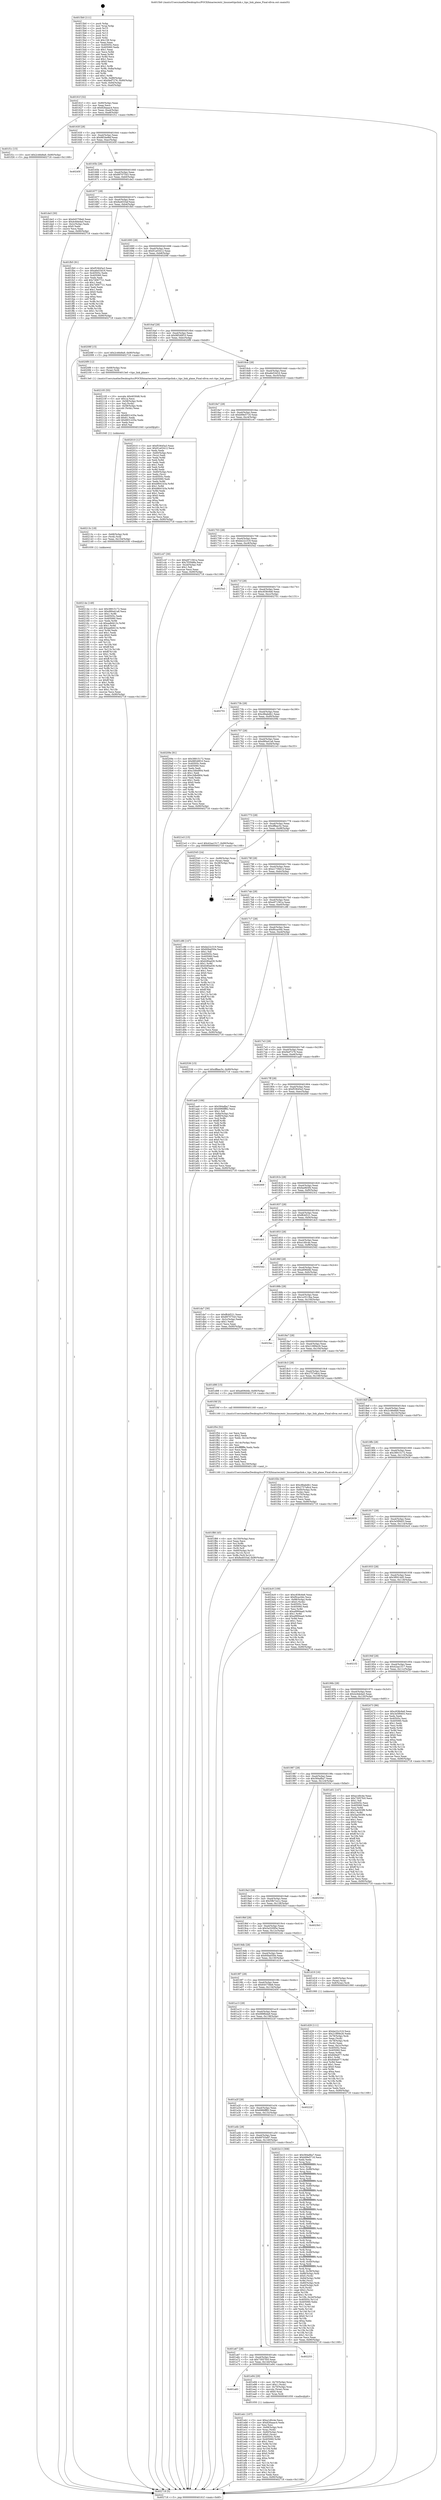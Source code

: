 digraph "0x4015b0" {
  label = "0x4015b0 (/mnt/c/Users/mathe/Desktop/tcc/POCII/binaries/extr_linuxnettipclink.c_tipc_link_plane_Final-ollvm.out::main(0))"
  labelloc = "t"
  node[shape=record]

  Entry [label="",width=0.3,height=0.3,shape=circle,fillcolor=black,style=filled]
  "0x40161f" [label="{
     0x40161f [32]\l
     | [instrs]\l
     &nbsp;&nbsp;0x40161f \<+6\>: mov -0x90(%rbp),%eax\l
     &nbsp;&nbsp;0x401625 \<+2\>: mov %eax,%ecx\l
     &nbsp;&nbsp;0x401627 \<+6\>: sub $0x826aaac4,%ecx\l
     &nbsp;&nbsp;0x40162d \<+6\>: mov %eax,-0xa4(%rbp)\l
     &nbsp;&nbsp;0x401633 \<+6\>: mov %ecx,-0xa8(%rbp)\l
     &nbsp;&nbsp;0x401639 \<+6\>: je 0000000000401f1c \<main+0x96c\>\l
  }"]
  "0x401f1c" [label="{
     0x401f1c [15]\l
     | [instrs]\l
     &nbsp;&nbsp;0x401f1c \<+10\>: movl $0x2c46e8a9,-0x90(%rbp)\l
     &nbsp;&nbsp;0x401f26 \<+5\>: jmp 0000000000402718 \<main+0x1168\>\l
  }"]
  "0x40163f" [label="{
     0x40163f [28]\l
     | [instrs]\l
     &nbsp;&nbsp;0x40163f \<+5\>: jmp 0000000000401644 \<main+0x94\>\l
     &nbsp;&nbsp;0x401644 \<+6\>: mov -0xa4(%rbp),%eax\l
     &nbsp;&nbsp;0x40164a \<+5\>: sub $0x8834e8ef,%eax\l
     &nbsp;&nbsp;0x40164f \<+6\>: mov %eax,-0xac(%rbp)\l
     &nbsp;&nbsp;0x401655 \<+6\>: je 000000000040245f \<main+0xeaf\>\l
  }"]
  Exit [label="",width=0.3,height=0.3,shape=circle,fillcolor=black,style=filled,peripheries=2]
  "0x40245f" [label="{
     0x40245f\l
  }", style=dashed]
  "0x40165b" [label="{
     0x40165b [28]\l
     | [instrs]\l
     &nbsp;&nbsp;0x40165b \<+5\>: jmp 0000000000401660 \<main+0xb0\>\l
     &nbsp;&nbsp;0x401660 \<+6\>: mov -0xa4(%rbp),%eax\l
     &nbsp;&nbsp;0x401666 \<+5\>: sub $0x89707543,%eax\l
     &nbsp;&nbsp;0x40166b \<+6\>: mov %eax,-0xb0(%rbp)\l
     &nbsp;&nbsp;0x401671 \<+6\>: je 0000000000401de3 \<main+0x833\>\l
  }"]
  "0x40214e" [label="{
     0x40214e [149]\l
     | [instrs]\l
     &nbsp;&nbsp;0x40214e \<+5\>: mov $0x38915172,%eax\l
     &nbsp;&nbsp;0x402153 \<+5\>: mov $0xd90a41a6,%ecx\l
     &nbsp;&nbsp;0x402158 \<+3\>: mov $0x1,%r8b\l
     &nbsp;&nbsp;0x40215b \<+7\>: mov 0x40505c,%edx\l
     &nbsp;&nbsp;0x402162 \<+7\>: mov 0x405060,%esi\l
     &nbsp;&nbsp;0x402169 \<+3\>: mov %edx,%r9d\l
     &nbsp;&nbsp;0x40216c \<+7\>: sub $0xaa8d413c,%r9d\l
     &nbsp;&nbsp;0x402173 \<+4\>: sub $0x1,%r9d\l
     &nbsp;&nbsp;0x402177 \<+7\>: add $0xaa8d413c,%r9d\l
     &nbsp;&nbsp;0x40217e \<+4\>: imul %r9d,%edx\l
     &nbsp;&nbsp;0x402182 \<+3\>: and $0x1,%edx\l
     &nbsp;&nbsp;0x402185 \<+3\>: cmp $0x0,%edx\l
     &nbsp;&nbsp;0x402188 \<+4\>: sete %r10b\l
     &nbsp;&nbsp;0x40218c \<+3\>: cmp $0xa,%esi\l
     &nbsp;&nbsp;0x40218f \<+4\>: setl %r11b\l
     &nbsp;&nbsp;0x402193 \<+3\>: mov %r10b,%bl\l
     &nbsp;&nbsp;0x402196 \<+3\>: xor $0xff,%bl\l
     &nbsp;&nbsp;0x402199 \<+3\>: mov %r11b,%r14b\l
     &nbsp;&nbsp;0x40219c \<+4\>: xor $0xff,%r14b\l
     &nbsp;&nbsp;0x4021a0 \<+4\>: xor $0x1,%r8b\l
     &nbsp;&nbsp;0x4021a4 \<+3\>: mov %bl,%r15b\l
     &nbsp;&nbsp;0x4021a7 \<+4\>: and $0xff,%r15b\l
     &nbsp;&nbsp;0x4021ab \<+3\>: and %r8b,%r10b\l
     &nbsp;&nbsp;0x4021ae \<+3\>: mov %r14b,%r12b\l
     &nbsp;&nbsp;0x4021b1 \<+4\>: and $0xff,%r12b\l
     &nbsp;&nbsp;0x4021b5 \<+3\>: and %r8b,%r11b\l
     &nbsp;&nbsp;0x4021b8 \<+3\>: or %r10b,%r15b\l
     &nbsp;&nbsp;0x4021bb \<+3\>: or %r11b,%r12b\l
     &nbsp;&nbsp;0x4021be \<+3\>: xor %r12b,%r15b\l
     &nbsp;&nbsp;0x4021c1 \<+3\>: or %r14b,%bl\l
     &nbsp;&nbsp;0x4021c4 \<+3\>: xor $0xff,%bl\l
     &nbsp;&nbsp;0x4021c7 \<+4\>: or $0x1,%r8b\l
     &nbsp;&nbsp;0x4021cb \<+3\>: and %r8b,%bl\l
     &nbsp;&nbsp;0x4021ce \<+3\>: or %bl,%r15b\l
     &nbsp;&nbsp;0x4021d1 \<+4\>: test $0x1,%r15b\l
     &nbsp;&nbsp;0x4021d5 \<+3\>: cmovne %ecx,%eax\l
     &nbsp;&nbsp;0x4021d8 \<+6\>: mov %eax,-0x90(%rbp)\l
     &nbsp;&nbsp;0x4021de \<+5\>: jmp 0000000000402718 \<main+0x1168\>\l
  }"]
  "0x401de3" [label="{
     0x401de3 [30]\l
     | [instrs]\l
     &nbsp;&nbsp;0x401de3 \<+5\>: mov $0x645758e6,%eax\l
     &nbsp;&nbsp;0x401de8 \<+5\>: mov $0x4c6de4a5,%ecx\l
     &nbsp;&nbsp;0x401ded \<+3\>: mov -0x2c(%rbp),%edx\l
     &nbsp;&nbsp;0x401df0 \<+3\>: cmp $0x0,%edx\l
     &nbsp;&nbsp;0x401df3 \<+3\>: cmove %ecx,%eax\l
     &nbsp;&nbsp;0x401df6 \<+6\>: mov %eax,-0x90(%rbp)\l
     &nbsp;&nbsp;0x401dfc \<+5\>: jmp 0000000000402718 \<main+0x1168\>\l
  }"]
  "0x401677" [label="{
     0x401677 [28]\l
     | [instrs]\l
     &nbsp;&nbsp;0x401677 \<+5\>: jmp 000000000040167c \<main+0xcc\>\l
     &nbsp;&nbsp;0x40167c \<+6\>: mov -0xa4(%rbp),%eax\l
     &nbsp;&nbsp;0x401682 \<+5\>: sub $0x8a4033af,%eax\l
     &nbsp;&nbsp;0x401687 \<+6\>: mov %eax,-0xb4(%rbp)\l
     &nbsp;&nbsp;0x40168d \<+6\>: je 0000000000401fb5 \<main+0xa05\>\l
  }"]
  "0x40213c" [label="{
     0x40213c [18]\l
     | [instrs]\l
     &nbsp;&nbsp;0x40213c \<+4\>: mov -0x68(%rbp),%rdi\l
     &nbsp;&nbsp;0x402140 \<+3\>: mov (%rdi),%rdi\l
     &nbsp;&nbsp;0x402143 \<+6\>: mov %eax,-0x154(%rbp)\l
     &nbsp;&nbsp;0x402149 \<+5\>: call 0000000000401030 \<free@plt\>\l
     | [calls]\l
     &nbsp;&nbsp;0x401030 \{1\} (unknown)\l
  }"]
  "0x401fb5" [label="{
     0x401fb5 [91]\l
     | [instrs]\l
     &nbsp;&nbsp;0x401fb5 \<+5\>: mov $0xf53645a3,%eax\l
     &nbsp;&nbsp;0x401fba \<+5\>: mov $0xa6e53d16,%ecx\l
     &nbsp;&nbsp;0x401fbf \<+7\>: mov 0x40505c,%edx\l
     &nbsp;&nbsp;0x401fc6 \<+7\>: mov 0x405060,%esi\l
     &nbsp;&nbsp;0x401fcd \<+2\>: mov %edx,%edi\l
     &nbsp;&nbsp;0x401fcf \<+6\>: add $0x7d067721,%edi\l
     &nbsp;&nbsp;0x401fd5 \<+3\>: sub $0x1,%edi\l
     &nbsp;&nbsp;0x401fd8 \<+6\>: sub $0x7d067721,%edi\l
     &nbsp;&nbsp;0x401fde \<+3\>: imul %edi,%edx\l
     &nbsp;&nbsp;0x401fe1 \<+3\>: and $0x1,%edx\l
     &nbsp;&nbsp;0x401fe4 \<+3\>: cmp $0x0,%edx\l
     &nbsp;&nbsp;0x401fe7 \<+4\>: sete %r8b\l
     &nbsp;&nbsp;0x401feb \<+3\>: cmp $0xa,%esi\l
     &nbsp;&nbsp;0x401fee \<+4\>: setl %r9b\l
     &nbsp;&nbsp;0x401ff2 \<+3\>: mov %r8b,%r10b\l
     &nbsp;&nbsp;0x401ff5 \<+3\>: and %r9b,%r10b\l
     &nbsp;&nbsp;0x401ff8 \<+3\>: xor %r9b,%r8b\l
     &nbsp;&nbsp;0x401ffb \<+3\>: or %r8b,%r10b\l
     &nbsp;&nbsp;0x401ffe \<+4\>: test $0x1,%r10b\l
     &nbsp;&nbsp;0x402002 \<+3\>: cmovne %ecx,%eax\l
     &nbsp;&nbsp;0x402005 \<+6\>: mov %eax,-0x90(%rbp)\l
     &nbsp;&nbsp;0x40200b \<+5\>: jmp 0000000000402718 \<main+0x1168\>\l
  }"]
  "0x401693" [label="{
     0x401693 [28]\l
     | [instrs]\l
     &nbsp;&nbsp;0x401693 \<+5\>: jmp 0000000000401698 \<main+0xe8\>\l
     &nbsp;&nbsp;0x401698 \<+6\>: mov -0xa4(%rbp),%eax\l
     &nbsp;&nbsp;0x40169e \<+5\>: sub $0x91a03412,%eax\l
     &nbsp;&nbsp;0x4016a3 \<+6\>: mov %eax,-0xb8(%rbp)\l
     &nbsp;&nbsp;0x4016a9 \<+6\>: je 000000000040208f \<main+0xadf\>\l
  }"]
  "0x402105" [label="{
     0x402105 [55]\l
     | [instrs]\l
     &nbsp;&nbsp;0x402105 \<+10\>: movabs $0x4030d6,%rdi\l
     &nbsp;&nbsp;0x40210f \<+5\>: mov $0x1a,%ecx\l
     &nbsp;&nbsp;0x402114 \<+4\>: mov -0x58(%rbp),%rdx\l
     &nbsp;&nbsp;0x402118 \<+2\>: mov %al,(%rdx)\l
     &nbsp;&nbsp;0x40211a \<+4\>: mov -0x58(%rbp),%rdx\l
     &nbsp;&nbsp;0x40211e \<+3\>: movsbl (%rdx),%eax\l
     &nbsp;&nbsp;0x402121 \<+1\>: cltd\l
     &nbsp;&nbsp;0x402122 \<+2\>: idiv %ecx\l
     &nbsp;&nbsp;0x402124 \<+6\>: sub $0x8831435e,%edx\l
     &nbsp;&nbsp;0x40212a \<+3\>: add $0x61,%edx\l
     &nbsp;&nbsp;0x40212d \<+6\>: add $0x8831435e,%edx\l
     &nbsp;&nbsp;0x402133 \<+2\>: mov %edx,%esi\l
     &nbsp;&nbsp;0x402135 \<+2\>: mov $0x0,%al\l
     &nbsp;&nbsp;0x402137 \<+5\>: call 0000000000401040 \<printf@plt\>\l
     | [calls]\l
     &nbsp;&nbsp;0x401040 \{1\} (unknown)\l
  }"]
  "0x40208f" [label="{
     0x40208f [15]\l
     | [instrs]\l
     &nbsp;&nbsp;0x40208f \<+10\>: movl $0x2c46e8a9,-0x90(%rbp)\l
     &nbsp;&nbsp;0x402099 \<+5\>: jmp 0000000000402718 \<main+0x1168\>\l
  }"]
  "0x4016af" [label="{
     0x4016af [28]\l
     | [instrs]\l
     &nbsp;&nbsp;0x4016af \<+5\>: jmp 00000000004016b4 \<main+0x104\>\l
     &nbsp;&nbsp;0x4016b4 \<+6\>: mov -0xa4(%rbp),%eax\l
     &nbsp;&nbsp;0x4016ba \<+5\>: sub $0x98549f10,%eax\l
     &nbsp;&nbsp;0x4016bf \<+6\>: mov %eax,-0xbc(%rbp)\l
     &nbsp;&nbsp;0x4016c5 \<+6\>: je 00000000004020f9 \<main+0xb49\>\l
  }"]
  "0x401f88" [label="{
     0x401f88 [45]\l
     | [instrs]\l
     &nbsp;&nbsp;0x401f88 \<+6\>: mov -0x150(%rbp),%ecx\l
     &nbsp;&nbsp;0x401f8e \<+3\>: imul %eax,%ecx\l
     &nbsp;&nbsp;0x401f91 \<+3\>: mov %cl,%r8b\l
     &nbsp;&nbsp;0x401f94 \<+4\>: mov -0x68(%rbp),%r9\l
     &nbsp;&nbsp;0x401f98 \<+3\>: mov (%r9),%r9\l
     &nbsp;&nbsp;0x401f9b \<+4\>: mov -0x60(%rbp),%r10\l
     &nbsp;&nbsp;0x401f9f \<+3\>: movslq (%r10),%r10\l
     &nbsp;&nbsp;0x401fa2 \<+4\>: mov %r8b,(%r9,%r10,1)\l
     &nbsp;&nbsp;0x401fa6 \<+10\>: movl $0x8a4033af,-0x90(%rbp)\l
     &nbsp;&nbsp;0x401fb0 \<+5\>: jmp 0000000000402718 \<main+0x1168\>\l
  }"]
  "0x4020f9" [label="{
     0x4020f9 [12]\l
     | [instrs]\l
     &nbsp;&nbsp;0x4020f9 \<+4\>: mov -0x68(%rbp),%rax\l
     &nbsp;&nbsp;0x4020fd \<+3\>: mov (%rax),%rdi\l
     &nbsp;&nbsp;0x402100 \<+5\>: call 00000000004013e0 \<tipc_link_plane\>\l
     | [calls]\l
     &nbsp;&nbsp;0x4013e0 \{1\} (/mnt/c/Users/mathe/Desktop/tcc/POCII/binaries/extr_linuxnettipclink.c_tipc_link_plane_Final-ollvm.out::tipc_link_plane)\l
  }"]
  "0x4016cb" [label="{
     0x4016cb [28]\l
     | [instrs]\l
     &nbsp;&nbsp;0x4016cb \<+5\>: jmp 00000000004016d0 \<main+0x120\>\l
     &nbsp;&nbsp;0x4016d0 \<+6\>: mov -0xa4(%rbp),%eax\l
     &nbsp;&nbsp;0x4016d6 \<+5\>: sub $0xa6e53d16,%eax\l
     &nbsp;&nbsp;0x4016db \<+6\>: mov %eax,-0xc0(%rbp)\l
     &nbsp;&nbsp;0x4016e1 \<+6\>: je 0000000000402010 \<main+0xa60\>\l
  }"]
  "0x401f54" [label="{
     0x401f54 [52]\l
     | [instrs]\l
     &nbsp;&nbsp;0x401f54 \<+2\>: xor %ecx,%ecx\l
     &nbsp;&nbsp;0x401f56 \<+5\>: mov $0x2,%edx\l
     &nbsp;&nbsp;0x401f5b \<+6\>: mov %edx,-0x14c(%rbp)\l
     &nbsp;&nbsp;0x401f61 \<+1\>: cltd\l
     &nbsp;&nbsp;0x401f62 \<+6\>: mov -0x14c(%rbp),%esi\l
     &nbsp;&nbsp;0x401f68 \<+2\>: idiv %esi\l
     &nbsp;&nbsp;0x401f6a \<+6\>: imul $0xfffffffe,%edx,%edx\l
     &nbsp;&nbsp;0x401f70 \<+2\>: mov %ecx,%edi\l
     &nbsp;&nbsp;0x401f72 \<+2\>: sub %edx,%edi\l
     &nbsp;&nbsp;0x401f74 \<+2\>: mov %ecx,%edx\l
     &nbsp;&nbsp;0x401f76 \<+3\>: sub $0x1,%edx\l
     &nbsp;&nbsp;0x401f79 \<+2\>: add %edx,%edi\l
     &nbsp;&nbsp;0x401f7b \<+2\>: sub %edi,%ecx\l
     &nbsp;&nbsp;0x401f7d \<+6\>: mov %ecx,-0x150(%rbp)\l
     &nbsp;&nbsp;0x401f83 \<+5\>: call 0000000000401160 \<next_i\>\l
     | [calls]\l
     &nbsp;&nbsp;0x401160 \{1\} (/mnt/c/Users/mathe/Desktop/tcc/POCII/binaries/extr_linuxnettipclink.c_tipc_link_plane_Final-ollvm.out::next_i)\l
  }"]
  "0x402010" [label="{
     0x402010 [127]\l
     | [instrs]\l
     &nbsp;&nbsp;0x402010 \<+5\>: mov $0xf53645a3,%eax\l
     &nbsp;&nbsp;0x402015 \<+5\>: mov $0x91a03412,%ecx\l
     &nbsp;&nbsp;0x40201a \<+2\>: xor %edx,%edx\l
     &nbsp;&nbsp;0x40201c \<+4\>: mov -0x60(%rbp),%rsi\l
     &nbsp;&nbsp;0x402020 \<+2\>: mov (%rsi),%edi\l
     &nbsp;&nbsp;0x402022 \<+3\>: mov %edx,%r8d\l
     &nbsp;&nbsp;0x402025 \<+3\>: sub %edi,%r8d\l
     &nbsp;&nbsp;0x402028 \<+2\>: mov %edx,%edi\l
     &nbsp;&nbsp;0x40202a \<+3\>: sub $0x1,%edi\l
     &nbsp;&nbsp;0x40202d \<+3\>: add %edi,%r8d\l
     &nbsp;&nbsp;0x402030 \<+3\>: sub %r8d,%edx\l
     &nbsp;&nbsp;0x402033 \<+4\>: mov -0x60(%rbp),%rsi\l
     &nbsp;&nbsp;0x402037 \<+2\>: mov %edx,(%rsi)\l
     &nbsp;&nbsp;0x402039 \<+7\>: mov 0x40505c,%edx\l
     &nbsp;&nbsp;0x402040 \<+7\>: mov 0x405060,%edi\l
     &nbsp;&nbsp;0x402047 \<+3\>: mov %edx,%r8d\l
     &nbsp;&nbsp;0x40204a \<+7\>: add $0xb8641b3a,%r8d\l
     &nbsp;&nbsp;0x402051 \<+4\>: sub $0x1,%r8d\l
     &nbsp;&nbsp;0x402055 \<+7\>: sub $0xb8641b3a,%r8d\l
     &nbsp;&nbsp;0x40205c \<+4\>: imul %r8d,%edx\l
     &nbsp;&nbsp;0x402060 \<+3\>: and $0x1,%edx\l
     &nbsp;&nbsp;0x402063 \<+3\>: cmp $0x0,%edx\l
     &nbsp;&nbsp;0x402066 \<+4\>: sete %r9b\l
     &nbsp;&nbsp;0x40206a \<+3\>: cmp $0xa,%edi\l
     &nbsp;&nbsp;0x40206d \<+4\>: setl %r10b\l
     &nbsp;&nbsp;0x402071 \<+3\>: mov %r9b,%r11b\l
     &nbsp;&nbsp;0x402074 \<+3\>: and %r10b,%r11b\l
     &nbsp;&nbsp;0x402077 \<+3\>: xor %r10b,%r9b\l
     &nbsp;&nbsp;0x40207a \<+3\>: or %r9b,%r11b\l
     &nbsp;&nbsp;0x40207d \<+4\>: test $0x1,%r11b\l
     &nbsp;&nbsp;0x402081 \<+3\>: cmovne %ecx,%eax\l
     &nbsp;&nbsp;0x402084 \<+6\>: mov %eax,-0x90(%rbp)\l
     &nbsp;&nbsp;0x40208a \<+5\>: jmp 0000000000402718 \<main+0x1168\>\l
  }"]
  "0x4016e7" [label="{
     0x4016e7 [28]\l
     | [instrs]\l
     &nbsp;&nbsp;0x4016e7 \<+5\>: jmp 00000000004016ec \<main+0x13c\>\l
     &nbsp;&nbsp;0x4016ec \<+6\>: mov -0xa4(%rbp),%eax\l
     &nbsp;&nbsp;0x4016f2 \<+5\>: sub $0xb99e5716,%eax\l
     &nbsp;&nbsp;0x4016f7 \<+6\>: mov %eax,-0xc4(%rbp)\l
     &nbsp;&nbsp;0x4016fd \<+6\>: je 0000000000401c47 \<main+0x697\>\l
  }"]
  "0x401eb1" [label="{
     0x401eb1 [107]\l
     | [instrs]\l
     &nbsp;&nbsp;0x401eb1 \<+5\>: mov $0xa1d0c4e,%ecx\l
     &nbsp;&nbsp;0x401eb6 \<+5\>: mov $0x826aaac4,%edx\l
     &nbsp;&nbsp;0x401ebb \<+2\>: xor %esi,%esi\l
     &nbsp;&nbsp;0x401ebd \<+4\>: mov -0x68(%rbp),%rdi\l
     &nbsp;&nbsp;0x401ec1 \<+3\>: mov %rax,(%rdi)\l
     &nbsp;&nbsp;0x401ec4 \<+4\>: mov -0x60(%rbp),%rax\l
     &nbsp;&nbsp;0x401ec8 \<+6\>: movl $0x0,(%rax)\l
     &nbsp;&nbsp;0x401ece \<+8\>: mov 0x40505c,%r8d\l
     &nbsp;&nbsp;0x401ed6 \<+8\>: mov 0x405060,%r9d\l
     &nbsp;&nbsp;0x401ede \<+3\>: sub $0x1,%esi\l
     &nbsp;&nbsp;0x401ee1 \<+3\>: mov %r8d,%r10d\l
     &nbsp;&nbsp;0x401ee4 \<+3\>: add %esi,%r10d\l
     &nbsp;&nbsp;0x401ee7 \<+4\>: imul %r10d,%r8d\l
     &nbsp;&nbsp;0x401eeb \<+4\>: and $0x1,%r8d\l
     &nbsp;&nbsp;0x401eef \<+4\>: cmp $0x0,%r8d\l
     &nbsp;&nbsp;0x401ef3 \<+4\>: sete %r11b\l
     &nbsp;&nbsp;0x401ef7 \<+4\>: cmp $0xa,%r9d\l
     &nbsp;&nbsp;0x401efb \<+3\>: setl %bl\l
     &nbsp;&nbsp;0x401efe \<+3\>: mov %r11b,%r14b\l
     &nbsp;&nbsp;0x401f01 \<+3\>: and %bl,%r14b\l
     &nbsp;&nbsp;0x401f04 \<+3\>: xor %bl,%r11b\l
     &nbsp;&nbsp;0x401f07 \<+3\>: or %r11b,%r14b\l
     &nbsp;&nbsp;0x401f0a \<+4\>: test $0x1,%r14b\l
     &nbsp;&nbsp;0x401f0e \<+3\>: cmovne %edx,%ecx\l
     &nbsp;&nbsp;0x401f11 \<+6\>: mov %ecx,-0x90(%rbp)\l
     &nbsp;&nbsp;0x401f17 \<+5\>: jmp 0000000000402718 \<main+0x1168\>\l
  }"]
  "0x401c47" [label="{
     0x401c47 [30]\l
     | [instrs]\l
     &nbsp;&nbsp;0x401c47 \<+5\>: mov $0xe971561a,%eax\l
     &nbsp;&nbsp;0x401c4c \<+5\>: mov $0x7f35b8fa,%ecx\l
     &nbsp;&nbsp;0x401c51 \<+3\>: mov -0x2d(%rbp),%dl\l
     &nbsp;&nbsp;0x401c54 \<+3\>: test $0x1,%dl\l
     &nbsp;&nbsp;0x401c57 \<+3\>: cmovne %ecx,%eax\l
     &nbsp;&nbsp;0x401c5a \<+6\>: mov %eax,-0x90(%rbp)\l
     &nbsp;&nbsp;0x401c60 \<+5\>: jmp 0000000000402718 \<main+0x1168\>\l
  }"]
  "0x401703" [label="{
     0x401703 [28]\l
     | [instrs]\l
     &nbsp;&nbsp;0x401703 \<+5\>: jmp 0000000000401708 \<main+0x158\>\l
     &nbsp;&nbsp;0x401708 \<+6\>: mov -0xa4(%rbp),%eax\l
     &nbsp;&nbsp;0x40170e \<+5\>: sub $0xbe22c319,%eax\l
     &nbsp;&nbsp;0x401713 \<+6\>: mov %eax,-0xc8(%rbp)\l
     &nbsp;&nbsp;0x401719 \<+6\>: je 00000000004025a2 \<main+0xff2\>\l
  }"]
  "0x401a83" [label="{
     0x401a83\l
  }", style=dashed]
  "0x4025a2" [label="{
     0x4025a2\l
  }", style=dashed]
  "0x40171f" [label="{
     0x40171f [28]\l
     | [instrs]\l
     &nbsp;&nbsp;0x40171f \<+5\>: jmp 0000000000401724 \<main+0x174\>\l
     &nbsp;&nbsp;0x401724 \<+6\>: mov -0xa4(%rbp),%eax\l
     &nbsp;&nbsp;0x40172a \<+5\>: sub $0xc838c6e6,%eax\l
     &nbsp;&nbsp;0x40172f \<+6\>: mov %eax,-0xcc(%rbp)\l
     &nbsp;&nbsp;0x401735 \<+6\>: je 0000000000402701 \<main+0x1151\>\l
  }"]
  "0x401e94" [label="{
     0x401e94 [29]\l
     | [instrs]\l
     &nbsp;&nbsp;0x401e94 \<+4\>: mov -0x70(%rbp),%rax\l
     &nbsp;&nbsp;0x401e98 \<+6\>: movl $0x1,(%rax)\l
     &nbsp;&nbsp;0x401e9e \<+4\>: mov -0x70(%rbp),%rax\l
     &nbsp;&nbsp;0x401ea2 \<+3\>: movslq (%rax),%rax\l
     &nbsp;&nbsp;0x401ea5 \<+4\>: shl $0x0,%rax\l
     &nbsp;&nbsp;0x401ea9 \<+3\>: mov %rax,%rdi\l
     &nbsp;&nbsp;0x401eac \<+5\>: call 0000000000401050 \<malloc@plt\>\l
     | [calls]\l
     &nbsp;&nbsp;0x401050 \{1\} (unknown)\l
  }"]
  "0x402701" [label="{
     0x402701\l
  }", style=dashed]
  "0x40173b" [label="{
     0x40173b [28]\l
     | [instrs]\l
     &nbsp;&nbsp;0x40173b \<+5\>: jmp 0000000000401740 \<main+0x190\>\l
     &nbsp;&nbsp;0x401740 \<+6\>: mov -0xa4(%rbp),%eax\l
     &nbsp;&nbsp;0x401746 \<+5\>: sub $0xc8babdb1,%eax\l
     &nbsp;&nbsp;0x40174b \<+6\>: mov %eax,-0xd0(%rbp)\l
     &nbsp;&nbsp;0x401751 \<+6\>: je 000000000040209e \<main+0xaee\>\l
  }"]
  "0x401a67" [label="{
     0x401a67 [28]\l
     | [instrs]\l
     &nbsp;&nbsp;0x401a67 \<+5\>: jmp 0000000000401a6c \<main+0x4bc\>\l
     &nbsp;&nbsp;0x401a6c \<+6\>: mov -0xa4(%rbp),%eax\l
     &nbsp;&nbsp;0x401a72 \<+5\>: sub $0x73057fc0,%eax\l
     &nbsp;&nbsp;0x401a77 \<+6\>: mov %eax,-0x144(%rbp)\l
     &nbsp;&nbsp;0x401a7d \<+6\>: je 0000000000401e94 \<main+0x8e4\>\l
  }"]
  "0x40209e" [label="{
     0x40209e [91]\l
     | [instrs]\l
     &nbsp;&nbsp;0x40209e \<+5\>: mov $0x38915172,%eax\l
     &nbsp;&nbsp;0x4020a3 \<+5\>: mov $0x98549f10,%ecx\l
     &nbsp;&nbsp;0x4020a8 \<+7\>: mov 0x40505c,%edx\l
     &nbsp;&nbsp;0x4020af \<+7\>: mov 0x405060,%esi\l
     &nbsp;&nbsp;0x4020b6 \<+2\>: mov %edx,%edi\l
     &nbsp;&nbsp;0x4020b8 \<+6\>: add $0xc3dbd904,%edi\l
     &nbsp;&nbsp;0x4020be \<+3\>: sub $0x1,%edi\l
     &nbsp;&nbsp;0x4020c1 \<+6\>: sub $0xc3dbd904,%edi\l
     &nbsp;&nbsp;0x4020c7 \<+3\>: imul %edi,%edx\l
     &nbsp;&nbsp;0x4020ca \<+3\>: and $0x1,%edx\l
     &nbsp;&nbsp;0x4020cd \<+3\>: cmp $0x0,%edx\l
     &nbsp;&nbsp;0x4020d0 \<+4\>: sete %r8b\l
     &nbsp;&nbsp;0x4020d4 \<+3\>: cmp $0xa,%esi\l
     &nbsp;&nbsp;0x4020d7 \<+4\>: setl %r9b\l
     &nbsp;&nbsp;0x4020db \<+3\>: mov %r8b,%r10b\l
     &nbsp;&nbsp;0x4020de \<+3\>: and %r9b,%r10b\l
     &nbsp;&nbsp;0x4020e1 \<+3\>: xor %r9b,%r8b\l
     &nbsp;&nbsp;0x4020e4 \<+3\>: or %r8b,%r10b\l
     &nbsp;&nbsp;0x4020e7 \<+4\>: test $0x1,%r10b\l
     &nbsp;&nbsp;0x4020eb \<+3\>: cmovne %ecx,%eax\l
     &nbsp;&nbsp;0x4020ee \<+6\>: mov %eax,-0x90(%rbp)\l
     &nbsp;&nbsp;0x4020f4 \<+5\>: jmp 0000000000402718 \<main+0x1168\>\l
  }"]
  "0x401757" [label="{
     0x401757 [28]\l
     | [instrs]\l
     &nbsp;&nbsp;0x401757 \<+5\>: jmp 000000000040175c \<main+0x1ac\>\l
     &nbsp;&nbsp;0x40175c \<+6\>: mov -0xa4(%rbp),%eax\l
     &nbsp;&nbsp;0x401762 \<+5\>: sub $0xd90a41a6,%eax\l
     &nbsp;&nbsp;0x401767 \<+6\>: mov %eax,-0xd4(%rbp)\l
     &nbsp;&nbsp;0x40176d \<+6\>: je 00000000004021e3 \<main+0xc33\>\l
  }"]
  "0x402253" [label="{
     0x402253\l
  }", style=dashed]
  "0x4021e3" [label="{
     0x4021e3 [15]\l
     | [instrs]\l
     &nbsp;&nbsp;0x4021e3 \<+10\>: movl $0x42aa1517,-0x90(%rbp)\l
     &nbsp;&nbsp;0x4021ed \<+5\>: jmp 0000000000402718 \<main+0x1168\>\l
  }"]
  "0x401773" [label="{
     0x401773 [28]\l
     | [instrs]\l
     &nbsp;&nbsp;0x401773 \<+5\>: jmp 0000000000401778 \<main+0x1c8\>\l
     &nbsp;&nbsp;0x401778 \<+6\>: mov -0xa4(%rbp),%eax\l
     &nbsp;&nbsp;0x40177e \<+5\>: sub $0xdffaac5c,%eax\l
     &nbsp;&nbsp;0x401783 \<+6\>: mov %eax,-0xd8(%rbp)\l
     &nbsp;&nbsp;0x401789 \<+6\>: je 0000000000402545 \<main+0xf95\>\l
  }"]
  "0x401d29" [label="{
     0x401d29 [111]\l
     | [instrs]\l
     &nbsp;&nbsp;0x401d29 \<+5\>: mov $0xbe22c319,%ecx\l
     &nbsp;&nbsp;0x401d2e \<+5\>: mov $0x21889e26,%edx\l
     &nbsp;&nbsp;0x401d33 \<+4\>: mov -0x78(%rbp),%rdi\l
     &nbsp;&nbsp;0x401d37 \<+2\>: mov %eax,(%rdi)\l
     &nbsp;&nbsp;0x401d39 \<+4\>: mov -0x78(%rbp),%rdi\l
     &nbsp;&nbsp;0x401d3d \<+2\>: mov (%rdi),%eax\l
     &nbsp;&nbsp;0x401d3f \<+3\>: mov %eax,-0x2c(%rbp)\l
     &nbsp;&nbsp;0x401d42 \<+7\>: mov 0x40505c,%eax\l
     &nbsp;&nbsp;0x401d49 \<+7\>: mov 0x405060,%esi\l
     &nbsp;&nbsp;0x401d50 \<+3\>: mov %eax,%r8d\l
     &nbsp;&nbsp;0x401d53 \<+7\>: add $0x849a977,%r8d\l
     &nbsp;&nbsp;0x401d5a \<+4\>: sub $0x1,%r8d\l
     &nbsp;&nbsp;0x401d5e \<+7\>: sub $0x849a977,%r8d\l
     &nbsp;&nbsp;0x401d65 \<+4\>: imul %r8d,%eax\l
     &nbsp;&nbsp;0x401d69 \<+3\>: and $0x1,%eax\l
     &nbsp;&nbsp;0x401d6c \<+3\>: cmp $0x0,%eax\l
     &nbsp;&nbsp;0x401d6f \<+4\>: sete %r9b\l
     &nbsp;&nbsp;0x401d73 \<+3\>: cmp $0xa,%esi\l
     &nbsp;&nbsp;0x401d76 \<+4\>: setl %r10b\l
     &nbsp;&nbsp;0x401d7a \<+3\>: mov %r9b,%r11b\l
     &nbsp;&nbsp;0x401d7d \<+3\>: and %r10b,%r11b\l
     &nbsp;&nbsp;0x401d80 \<+3\>: xor %r10b,%r9b\l
     &nbsp;&nbsp;0x401d83 \<+3\>: or %r9b,%r11b\l
     &nbsp;&nbsp;0x401d86 \<+4\>: test $0x1,%r11b\l
     &nbsp;&nbsp;0x401d8a \<+3\>: cmovne %edx,%ecx\l
     &nbsp;&nbsp;0x401d8d \<+6\>: mov %ecx,-0x90(%rbp)\l
     &nbsp;&nbsp;0x401d93 \<+5\>: jmp 0000000000402718 \<main+0x1168\>\l
  }"]
  "0x402545" [label="{
     0x402545 [24]\l
     | [instrs]\l
     &nbsp;&nbsp;0x402545 \<+7\>: mov -0x88(%rbp),%rax\l
     &nbsp;&nbsp;0x40254c \<+2\>: mov (%rax),%eax\l
     &nbsp;&nbsp;0x40254e \<+4\>: lea -0x28(%rbp),%rsp\l
     &nbsp;&nbsp;0x402552 \<+1\>: pop %rbx\l
     &nbsp;&nbsp;0x402553 \<+2\>: pop %r12\l
     &nbsp;&nbsp;0x402555 \<+2\>: pop %r13\l
     &nbsp;&nbsp;0x402557 \<+2\>: pop %r14\l
     &nbsp;&nbsp;0x402559 \<+2\>: pop %r15\l
     &nbsp;&nbsp;0x40255b \<+1\>: pop %rbp\l
     &nbsp;&nbsp;0x40255c \<+1\>: ret\l
  }"]
  "0x40178f" [label="{
     0x40178f [28]\l
     | [instrs]\l
     &nbsp;&nbsp;0x40178f \<+5\>: jmp 0000000000401794 \<main+0x1e4\>\l
     &nbsp;&nbsp;0x401794 \<+6\>: mov -0xa4(%rbp),%eax\l
     &nbsp;&nbsp;0x40179a \<+5\>: sub $0xe1739d14,%eax\l
     &nbsp;&nbsp;0x40179f \<+6\>: mov %eax,-0xdc(%rbp)\l
     &nbsp;&nbsp;0x4017a5 \<+6\>: je 00000000004026a3 \<main+0x10f3\>\l
  }"]
  "0x401a4b" [label="{
     0x401a4b [28]\l
     | [instrs]\l
     &nbsp;&nbsp;0x401a4b \<+5\>: jmp 0000000000401a50 \<main+0x4a0\>\l
     &nbsp;&nbsp;0x401a50 \<+6\>: mov -0xa4(%rbp),%eax\l
     &nbsp;&nbsp;0x401a56 \<+5\>: sub $0x69703e87,%eax\l
     &nbsp;&nbsp;0x401a5b \<+6\>: mov %eax,-0x140(%rbp)\l
     &nbsp;&nbsp;0x401a61 \<+6\>: je 0000000000402253 \<main+0xca3\>\l
  }"]
  "0x4026a3" [label="{
     0x4026a3\l
  }", style=dashed]
  "0x4017ab" [label="{
     0x4017ab [28]\l
     | [instrs]\l
     &nbsp;&nbsp;0x4017ab \<+5\>: jmp 00000000004017b0 \<main+0x200\>\l
     &nbsp;&nbsp;0x4017b0 \<+6\>: mov -0xa4(%rbp),%eax\l
     &nbsp;&nbsp;0x4017b6 \<+5\>: sub $0xe971561a,%eax\l
     &nbsp;&nbsp;0x4017bb \<+6\>: mov %eax,-0xe0(%rbp)\l
     &nbsp;&nbsp;0x4017c1 \<+6\>: je 0000000000401c86 \<main+0x6d6\>\l
  }"]
  "0x401b13" [label="{
     0x401b13 [308]\l
     | [instrs]\l
     &nbsp;&nbsp;0x401b13 \<+5\>: mov $0x584afba7,%eax\l
     &nbsp;&nbsp;0x401b18 \<+5\>: mov $0xb99e5716,%ecx\l
     &nbsp;&nbsp;0x401b1d \<+2\>: xor %edx,%edx\l
     &nbsp;&nbsp;0x401b1f \<+3\>: mov %rsp,%rsi\l
     &nbsp;&nbsp;0x401b22 \<+4\>: add $0xfffffffffffffff0,%rsi\l
     &nbsp;&nbsp;0x401b26 \<+3\>: mov %rsi,%rsp\l
     &nbsp;&nbsp;0x401b29 \<+7\>: mov %rsi,-0x88(%rbp)\l
     &nbsp;&nbsp;0x401b30 \<+3\>: mov %rsp,%rsi\l
     &nbsp;&nbsp;0x401b33 \<+4\>: add $0xfffffffffffffff0,%rsi\l
     &nbsp;&nbsp;0x401b37 \<+3\>: mov %rsi,%rsp\l
     &nbsp;&nbsp;0x401b3a \<+3\>: mov %rsp,%rdi\l
     &nbsp;&nbsp;0x401b3d \<+4\>: add $0xfffffffffffffff0,%rdi\l
     &nbsp;&nbsp;0x401b41 \<+3\>: mov %rdi,%rsp\l
     &nbsp;&nbsp;0x401b44 \<+4\>: mov %rdi,-0x80(%rbp)\l
     &nbsp;&nbsp;0x401b48 \<+3\>: mov %rsp,%rdi\l
     &nbsp;&nbsp;0x401b4b \<+4\>: add $0xfffffffffffffff0,%rdi\l
     &nbsp;&nbsp;0x401b4f \<+3\>: mov %rdi,%rsp\l
     &nbsp;&nbsp;0x401b52 \<+4\>: mov %rdi,-0x78(%rbp)\l
     &nbsp;&nbsp;0x401b56 \<+3\>: mov %rsp,%rdi\l
     &nbsp;&nbsp;0x401b59 \<+4\>: add $0xfffffffffffffff0,%rdi\l
     &nbsp;&nbsp;0x401b5d \<+3\>: mov %rdi,%rsp\l
     &nbsp;&nbsp;0x401b60 \<+4\>: mov %rdi,-0x70(%rbp)\l
     &nbsp;&nbsp;0x401b64 \<+3\>: mov %rsp,%rdi\l
     &nbsp;&nbsp;0x401b67 \<+4\>: add $0xfffffffffffffff0,%rdi\l
     &nbsp;&nbsp;0x401b6b \<+3\>: mov %rdi,%rsp\l
     &nbsp;&nbsp;0x401b6e \<+4\>: mov %rdi,-0x68(%rbp)\l
     &nbsp;&nbsp;0x401b72 \<+3\>: mov %rsp,%rdi\l
     &nbsp;&nbsp;0x401b75 \<+4\>: add $0xfffffffffffffff0,%rdi\l
     &nbsp;&nbsp;0x401b79 \<+3\>: mov %rdi,%rsp\l
     &nbsp;&nbsp;0x401b7c \<+4\>: mov %rdi,-0x60(%rbp)\l
     &nbsp;&nbsp;0x401b80 \<+3\>: mov %rsp,%rdi\l
     &nbsp;&nbsp;0x401b83 \<+4\>: add $0xfffffffffffffff0,%rdi\l
     &nbsp;&nbsp;0x401b87 \<+3\>: mov %rdi,%rsp\l
     &nbsp;&nbsp;0x401b8a \<+4\>: mov %rdi,-0x58(%rbp)\l
     &nbsp;&nbsp;0x401b8e \<+3\>: mov %rsp,%rdi\l
     &nbsp;&nbsp;0x401b91 \<+4\>: add $0xfffffffffffffff0,%rdi\l
     &nbsp;&nbsp;0x401b95 \<+3\>: mov %rdi,%rsp\l
     &nbsp;&nbsp;0x401b98 \<+4\>: mov %rdi,-0x50(%rbp)\l
     &nbsp;&nbsp;0x401b9c \<+3\>: mov %rsp,%rdi\l
     &nbsp;&nbsp;0x401b9f \<+4\>: add $0xfffffffffffffff0,%rdi\l
     &nbsp;&nbsp;0x401ba3 \<+3\>: mov %rdi,%rsp\l
     &nbsp;&nbsp;0x401ba6 \<+4\>: mov %rdi,-0x48(%rbp)\l
     &nbsp;&nbsp;0x401baa \<+3\>: mov %rsp,%rdi\l
     &nbsp;&nbsp;0x401bad \<+4\>: add $0xfffffffffffffff0,%rdi\l
     &nbsp;&nbsp;0x401bb1 \<+3\>: mov %rdi,%rsp\l
     &nbsp;&nbsp;0x401bb4 \<+4\>: mov %rdi,-0x40(%rbp)\l
     &nbsp;&nbsp;0x401bb8 \<+3\>: mov %rsp,%rdi\l
     &nbsp;&nbsp;0x401bbb \<+4\>: add $0xfffffffffffffff0,%rdi\l
     &nbsp;&nbsp;0x401bbf \<+3\>: mov %rdi,%rsp\l
     &nbsp;&nbsp;0x401bc2 \<+4\>: mov %rdi,-0x38(%rbp)\l
     &nbsp;&nbsp;0x401bc6 \<+7\>: mov -0x88(%rbp),%rdi\l
     &nbsp;&nbsp;0x401bcd \<+6\>: movl $0x0,(%rdi)\l
     &nbsp;&nbsp;0x401bd3 \<+7\>: mov -0x94(%rbp),%r8d\l
     &nbsp;&nbsp;0x401bda \<+3\>: mov %r8d,(%rsi)\l
     &nbsp;&nbsp;0x401bdd \<+4\>: mov -0x80(%rbp),%rdi\l
     &nbsp;&nbsp;0x401be1 \<+7\>: mov -0xa0(%rbp),%r9\l
     &nbsp;&nbsp;0x401be8 \<+3\>: mov %r9,(%rdi)\l
     &nbsp;&nbsp;0x401beb \<+3\>: cmpl $0x2,(%rsi)\l
     &nbsp;&nbsp;0x401bee \<+4\>: setne %r10b\l
     &nbsp;&nbsp;0x401bf2 \<+4\>: and $0x1,%r10b\l
     &nbsp;&nbsp;0x401bf6 \<+4\>: mov %r10b,-0x2d(%rbp)\l
     &nbsp;&nbsp;0x401bfa \<+8\>: mov 0x40505c,%r11d\l
     &nbsp;&nbsp;0x401c02 \<+7\>: mov 0x405060,%ebx\l
     &nbsp;&nbsp;0x401c09 \<+3\>: sub $0x1,%edx\l
     &nbsp;&nbsp;0x401c0c \<+3\>: mov %r11d,%r14d\l
     &nbsp;&nbsp;0x401c0f \<+3\>: add %edx,%r14d\l
     &nbsp;&nbsp;0x401c12 \<+4\>: imul %r14d,%r11d\l
     &nbsp;&nbsp;0x401c16 \<+4\>: and $0x1,%r11d\l
     &nbsp;&nbsp;0x401c1a \<+4\>: cmp $0x0,%r11d\l
     &nbsp;&nbsp;0x401c1e \<+4\>: sete %r10b\l
     &nbsp;&nbsp;0x401c22 \<+3\>: cmp $0xa,%ebx\l
     &nbsp;&nbsp;0x401c25 \<+4\>: setl %r15b\l
     &nbsp;&nbsp;0x401c29 \<+3\>: mov %r10b,%r12b\l
     &nbsp;&nbsp;0x401c2c \<+3\>: and %r15b,%r12b\l
     &nbsp;&nbsp;0x401c2f \<+3\>: xor %r15b,%r10b\l
     &nbsp;&nbsp;0x401c32 \<+3\>: or %r10b,%r12b\l
     &nbsp;&nbsp;0x401c35 \<+4\>: test $0x1,%r12b\l
     &nbsp;&nbsp;0x401c39 \<+3\>: cmovne %ecx,%eax\l
     &nbsp;&nbsp;0x401c3c \<+6\>: mov %eax,-0x90(%rbp)\l
     &nbsp;&nbsp;0x401c42 \<+5\>: jmp 0000000000402718 \<main+0x1168\>\l
  }"]
  "0x401c86" [label="{
     0x401c86 [147]\l
     | [instrs]\l
     &nbsp;&nbsp;0x401c86 \<+5\>: mov $0xbe22c319,%eax\l
     &nbsp;&nbsp;0x401c8b \<+5\>: mov $0x60ba050e,%ecx\l
     &nbsp;&nbsp;0x401c90 \<+2\>: mov $0x1,%dl\l
     &nbsp;&nbsp;0x401c92 \<+7\>: mov 0x40505c,%esi\l
     &nbsp;&nbsp;0x401c99 \<+7\>: mov 0x405060,%edi\l
     &nbsp;&nbsp;0x401ca0 \<+3\>: mov %esi,%r8d\l
     &nbsp;&nbsp;0x401ca3 \<+7\>: sub $0xfc80ad30,%r8d\l
     &nbsp;&nbsp;0x401caa \<+4\>: sub $0x1,%r8d\l
     &nbsp;&nbsp;0x401cae \<+7\>: add $0xfc80ad30,%r8d\l
     &nbsp;&nbsp;0x401cb5 \<+4\>: imul %r8d,%esi\l
     &nbsp;&nbsp;0x401cb9 \<+3\>: and $0x1,%esi\l
     &nbsp;&nbsp;0x401cbc \<+3\>: cmp $0x0,%esi\l
     &nbsp;&nbsp;0x401cbf \<+4\>: sete %r9b\l
     &nbsp;&nbsp;0x401cc3 \<+3\>: cmp $0xa,%edi\l
     &nbsp;&nbsp;0x401cc6 \<+4\>: setl %r10b\l
     &nbsp;&nbsp;0x401cca \<+3\>: mov %r9b,%r11b\l
     &nbsp;&nbsp;0x401ccd \<+4\>: xor $0xff,%r11b\l
     &nbsp;&nbsp;0x401cd1 \<+3\>: mov %r10b,%bl\l
     &nbsp;&nbsp;0x401cd4 \<+3\>: xor $0xff,%bl\l
     &nbsp;&nbsp;0x401cd7 \<+3\>: xor $0x1,%dl\l
     &nbsp;&nbsp;0x401cda \<+3\>: mov %r11b,%r14b\l
     &nbsp;&nbsp;0x401cdd \<+4\>: and $0xff,%r14b\l
     &nbsp;&nbsp;0x401ce1 \<+3\>: and %dl,%r9b\l
     &nbsp;&nbsp;0x401ce4 \<+3\>: mov %bl,%r15b\l
     &nbsp;&nbsp;0x401ce7 \<+4\>: and $0xff,%r15b\l
     &nbsp;&nbsp;0x401ceb \<+3\>: and %dl,%r10b\l
     &nbsp;&nbsp;0x401cee \<+3\>: or %r9b,%r14b\l
     &nbsp;&nbsp;0x401cf1 \<+3\>: or %r10b,%r15b\l
     &nbsp;&nbsp;0x401cf4 \<+3\>: xor %r15b,%r14b\l
     &nbsp;&nbsp;0x401cf7 \<+3\>: or %bl,%r11b\l
     &nbsp;&nbsp;0x401cfa \<+4\>: xor $0xff,%r11b\l
     &nbsp;&nbsp;0x401cfe \<+3\>: or $0x1,%dl\l
     &nbsp;&nbsp;0x401d01 \<+3\>: and %dl,%r11b\l
     &nbsp;&nbsp;0x401d04 \<+3\>: or %r11b,%r14b\l
     &nbsp;&nbsp;0x401d07 \<+4\>: test $0x1,%r14b\l
     &nbsp;&nbsp;0x401d0b \<+3\>: cmovne %ecx,%eax\l
     &nbsp;&nbsp;0x401d0e \<+6\>: mov %eax,-0x90(%rbp)\l
     &nbsp;&nbsp;0x401d14 \<+5\>: jmp 0000000000402718 \<main+0x1168\>\l
  }"]
  "0x4017c7" [label="{
     0x4017c7 [28]\l
     | [instrs]\l
     &nbsp;&nbsp;0x4017c7 \<+5\>: jmp 00000000004017cc \<main+0x21c\>\l
     &nbsp;&nbsp;0x4017cc \<+6\>: mov -0xa4(%rbp),%eax\l
     &nbsp;&nbsp;0x4017d2 \<+5\>: sub $0xf0cac0dc,%eax\l
     &nbsp;&nbsp;0x4017d7 \<+6\>: mov %eax,-0xe4(%rbp)\l
     &nbsp;&nbsp;0x4017dd \<+6\>: je 0000000000402536 \<main+0xf86\>\l
  }"]
  "0x401a2f" [label="{
     0x401a2f [28]\l
     | [instrs]\l
     &nbsp;&nbsp;0x401a2f \<+5\>: jmp 0000000000401a34 \<main+0x484\>\l
     &nbsp;&nbsp;0x401a34 \<+6\>: mov -0xa4(%rbp),%eax\l
     &nbsp;&nbsp;0x401a3a \<+5\>: sub $0x6966ff82,%eax\l
     &nbsp;&nbsp;0x401a3f \<+6\>: mov %eax,-0x13c(%rbp)\l
     &nbsp;&nbsp;0x401a45 \<+6\>: je 0000000000401b13 \<main+0x563\>\l
  }"]
  "0x402536" [label="{
     0x402536 [15]\l
     | [instrs]\l
     &nbsp;&nbsp;0x402536 \<+10\>: movl $0xdffaac5c,-0x90(%rbp)\l
     &nbsp;&nbsp;0x402540 \<+5\>: jmp 0000000000402718 \<main+0x1168\>\l
  }"]
  "0x4017e3" [label="{
     0x4017e3 [28]\l
     | [instrs]\l
     &nbsp;&nbsp;0x4017e3 \<+5\>: jmp 00000000004017e8 \<main+0x238\>\l
     &nbsp;&nbsp;0x4017e8 \<+6\>: mov -0xa4(%rbp),%eax\l
     &nbsp;&nbsp;0x4017ee \<+5\>: sub $0xf4ef7276,%eax\l
     &nbsp;&nbsp;0x4017f3 \<+6\>: mov %eax,-0xe8(%rbp)\l
     &nbsp;&nbsp;0x4017f9 \<+6\>: je 0000000000401aa9 \<main+0x4f9\>\l
  }"]
  "0x40222f" [label="{
     0x40222f\l
  }", style=dashed]
  "0x401aa9" [label="{
     0x401aa9 [106]\l
     | [instrs]\l
     &nbsp;&nbsp;0x401aa9 \<+5\>: mov $0x584afba7,%eax\l
     &nbsp;&nbsp;0x401aae \<+5\>: mov $0x6966ff82,%ecx\l
     &nbsp;&nbsp;0x401ab3 \<+2\>: mov $0x1,%dl\l
     &nbsp;&nbsp;0x401ab5 \<+7\>: mov -0x8a(%rbp),%sil\l
     &nbsp;&nbsp;0x401abc \<+7\>: mov -0x89(%rbp),%dil\l
     &nbsp;&nbsp;0x401ac3 \<+3\>: mov %sil,%r8b\l
     &nbsp;&nbsp;0x401ac6 \<+4\>: xor $0xff,%r8b\l
     &nbsp;&nbsp;0x401aca \<+3\>: mov %dil,%r9b\l
     &nbsp;&nbsp;0x401acd \<+4\>: xor $0xff,%r9b\l
     &nbsp;&nbsp;0x401ad1 \<+3\>: xor $0x0,%dl\l
     &nbsp;&nbsp;0x401ad4 \<+3\>: mov %r8b,%r10b\l
     &nbsp;&nbsp;0x401ad7 \<+4\>: and $0x0,%r10b\l
     &nbsp;&nbsp;0x401adb \<+3\>: and %dl,%sil\l
     &nbsp;&nbsp;0x401ade \<+3\>: mov %r9b,%r11b\l
     &nbsp;&nbsp;0x401ae1 \<+4\>: and $0x0,%r11b\l
     &nbsp;&nbsp;0x401ae5 \<+3\>: and %dl,%dil\l
     &nbsp;&nbsp;0x401ae8 \<+3\>: or %sil,%r10b\l
     &nbsp;&nbsp;0x401aeb \<+3\>: or %dil,%r11b\l
     &nbsp;&nbsp;0x401aee \<+3\>: xor %r11b,%r10b\l
     &nbsp;&nbsp;0x401af1 \<+3\>: or %r9b,%r8b\l
     &nbsp;&nbsp;0x401af4 \<+4\>: xor $0xff,%r8b\l
     &nbsp;&nbsp;0x401af8 \<+3\>: or $0x0,%dl\l
     &nbsp;&nbsp;0x401afb \<+3\>: and %dl,%r8b\l
     &nbsp;&nbsp;0x401afe \<+3\>: or %r8b,%r10b\l
     &nbsp;&nbsp;0x401b01 \<+4\>: test $0x1,%r10b\l
     &nbsp;&nbsp;0x401b05 \<+3\>: cmovne %ecx,%eax\l
     &nbsp;&nbsp;0x401b08 \<+6\>: mov %eax,-0x90(%rbp)\l
     &nbsp;&nbsp;0x401b0e \<+5\>: jmp 0000000000402718 \<main+0x1168\>\l
  }"]
  "0x4017ff" [label="{
     0x4017ff [28]\l
     | [instrs]\l
     &nbsp;&nbsp;0x4017ff \<+5\>: jmp 0000000000401804 \<main+0x254\>\l
     &nbsp;&nbsp;0x401804 \<+6\>: mov -0xa4(%rbp),%eax\l
     &nbsp;&nbsp;0x40180a \<+5\>: sub $0xf53645a3,%eax\l
     &nbsp;&nbsp;0x40180f \<+6\>: mov %eax,-0xec(%rbp)\l
     &nbsp;&nbsp;0x401815 \<+6\>: je 000000000040260f \<main+0x105f\>\l
  }"]
  "0x402718" [label="{
     0x402718 [5]\l
     | [instrs]\l
     &nbsp;&nbsp;0x402718 \<+5\>: jmp 000000000040161f \<main+0x6f\>\l
  }"]
  "0x4015b0" [label="{
     0x4015b0 [111]\l
     | [instrs]\l
     &nbsp;&nbsp;0x4015b0 \<+1\>: push %rbp\l
     &nbsp;&nbsp;0x4015b1 \<+3\>: mov %rsp,%rbp\l
     &nbsp;&nbsp;0x4015b4 \<+2\>: push %r15\l
     &nbsp;&nbsp;0x4015b6 \<+2\>: push %r14\l
     &nbsp;&nbsp;0x4015b8 \<+2\>: push %r13\l
     &nbsp;&nbsp;0x4015ba \<+2\>: push %r12\l
     &nbsp;&nbsp;0x4015bc \<+1\>: push %rbx\l
     &nbsp;&nbsp;0x4015bd \<+7\>: sub $0x158,%rsp\l
     &nbsp;&nbsp;0x4015c4 \<+2\>: xor %eax,%eax\l
     &nbsp;&nbsp;0x4015c6 \<+7\>: mov 0x40505c,%ecx\l
     &nbsp;&nbsp;0x4015cd \<+7\>: mov 0x405060,%edx\l
     &nbsp;&nbsp;0x4015d4 \<+3\>: sub $0x1,%eax\l
     &nbsp;&nbsp;0x4015d7 \<+3\>: mov %ecx,%r8d\l
     &nbsp;&nbsp;0x4015da \<+3\>: add %eax,%r8d\l
     &nbsp;&nbsp;0x4015dd \<+4\>: imul %r8d,%ecx\l
     &nbsp;&nbsp;0x4015e1 \<+3\>: and $0x1,%ecx\l
     &nbsp;&nbsp;0x4015e4 \<+3\>: cmp $0x0,%ecx\l
     &nbsp;&nbsp;0x4015e7 \<+4\>: sete %r9b\l
     &nbsp;&nbsp;0x4015eb \<+4\>: and $0x1,%r9b\l
     &nbsp;&nbsp;0x4015ef \<+7\>: mov %r9b,-0x8a(%rbp)\l
     &nbsp;&nbsp;0x4015f6 \<+3\>: cmp $0xa,%edx\l
     &nbsp;&nbsp;0x4015f9 \<+4\>: setl %r9b\l
     &nbsp;&nbsp;0x4015fd \<+4\>: and $0x1,%r9b\l
     &nbsp;&nbsp;0x401601 \<+7\>: mov %r9b,-0x89(%rbp)\l
     &nbsp;&nbsp;0x401608 \<+10\>: movl $0xf4ef7276,-0x90(%rbp)\l
     &nbsp;&nbsp;0x401612 \<+6\>: mov %edi,-0x94(%rbp)\l
     &nbsp;&nbsp;0x401618 \<+7\>: mov %rsi,-0xa0(%rbp)\l
  }"]
  "0x401a13" [label="{
     0x401a13 [28]\l
     | [instrs]\l
     &nbsp;&nbsp;0x401a13 \<+5\>: jmp 0000000000401a18 \<main+0x468\>\l
     &nbsp;&nbsp;0x401a18 \<+6\>: mov -0xa4(%rbp),%eax\l
     &nbsp;&nbsp;0x401a1e \<+5\>: sub $0x688fbda9,%eax\l
     &nbsp;&nbsp;0x401a23 \<+6\>: mov %eax,-0x138(%rbp)\l
     &nbsp;&nbsp;0x401a29 \<+6\>: je 000000000040222f \<main+0xc7f\>\l
  }"]
  "0x40260f" [label="{
     0x40260f\l
  }", style=dashed]
  "0x40181b" [label="{
     0x40181b [28]\l
     | [instrs]\l
     &nbsp;&nbsp;0x40181b \<+5\>: jmp 0000000000401820 \<main+0x270\>\l
     &nbsp;&nbsp;0x401820 \<+6\>: mov -0xa4(%rbp),%eax\l
     &nbsp;&nbsp;0x401826 \<+5\>: sub $0xfaa9b5f4,%eax\l
     &nbsp;&nbsp;0x40182b \<+6\>: mov %eax,-0xf0(%rbp)\l
     &nbsp;&nbsp;0x401831 \<+6\>: je 00000000004023c2 \<main+0xe12\>\l
  }"]
  "0x402450" [label="{
     0x402450\l
  }", style=dashed]
  "0x4023c2" [label="{
     0x4023c2\l
  }", style=dashed]
  "0x401837" [label="{
     0x401837 [28]\l
     | [instrs]\l
     &nbsp;&nbsp;0x401837 \<+5\>: jmp 000000000040183c \<main+0x28c\>\l
     &nbsp;&nbsp;0x40183c \<+6\>: mov -0xa4(%rbp),%eax\l
     &nbsp;&nbsp;0x401842 \<+5\>: sub $0xffcbf221,%eax\l
     &nbsp;&nbsp;0x401847 \<+6\>: mov %eax,-0xf4(%rbp)\l
     &nbsp;&nbsp;0x40184d \<+6\>: je 0000000000401dc5 \<main+0x815\>\l
  }"]
  "0x4019f7" [label="{
     0x4019f7 [28]\l
     | [instrs]\l
     &nbsp;&nbsp;0x4019f7 \<+5\>: jmp 00000000004019fc \<main+0x44c\>\l
     &nbsp;&nbsp;0x4019fc \<+6\>: mov -0xa4(%rbp),%eax\l
     &nbsp;&nbsp;0x401a02 \<+5\>: sub $0x645758e6,%eax\l
     &nbsp;&nbsp;0x401a07 \<+6\>: mov %eax,-0x134(%rbp)\l
     &nbsp;&nbsp;0x401a0d \<+6\>: je 0000000000402450 \<main+0xea0\>\l
  }"]
  "0x401dc5" [label="{
     0x401dc5\l
  }", style=dashed]
  "0x401853" [label="{
     0x401853 [28]\l
     | [instrs]\l
     &nbsp;&nbsp;0x401853 \<+5\>: jmp 0000000000401858 \<main+0x2a8\>\l
     &nbsp;&nbsp;0x401858 \<+6\>: mov -0xa4(%rbp),%eax\l
     &nbsp;&nbsp;0x40185e \<+5\>: sub $0xa1d0c4e,%eax\l
     &nbsp;&nbsp;0x401863 \<+6\>: mov %eax,-0xf8(%rbp)\l
     &nbsp;&nbsp;0x401869 \<+6\>: je 00000000004025d2 \<main+0x1022\>\l
  }"]
  "0x401d19" [label="{
     0x401d19 [16]\l
     | [instrs]\l
     &nbsp;&nbsp;0x401d19 \<+4\>: mov -0x80(%rbp),%rax\l
     &nbsp;&nbsp;0x401d1d \<+3\>: mov (%rax),%rax\l
     &nbsp;&nbsp;0x401d20 \<+4\>: mov 0x8(%rax),%rdi\l
     &nbsp;&nbsp;0x401d24 \<+5\>: call 0000000000401060 \<atoi@plt\>\l
     | [calls]\l
     &nbsp;&nbsp;0x401060 \{1\} (unknown)\l
  }"]
  "0x4025d2" [label="{
     0x4025d2\l
  }", style=dashed]
  "0x40186f" [label="{
     0x40186f [28]\l
     | [instrs]\l
     &nbsp;&nbsp;0x40186f \<+5\>: jmp 0000000000401874 \<main+0x2c4\>\l
     &nbsp;&nbsp;0x401874 \<+6\>: mov -0xa4(%rbp),%eax\l
     &nbsp;&nbsp;0x40187a \<+5\>: sub $0xa606d4b,%eax\l
     &nbsp;&nbsp;0x40187f \<+6\>: mov %eax,-0xfc(%rbp)\l
     &nbsp;&nbsp;0x401885 \<+6\>: je 0000000000401da7 \<main+0x7f7\>\l
  }"]
  "0x4019db" [label="{
     0x4019db [28]\l
     | [instrs]\l
     &nbsp;&nbsp;0x4019db \<+5\>: jmp 00000000004019e0 \<main+0x430\>\l
     &nbsp;&nbsp;0x4019e0 \<+6\>: mov -0xa4(%rbp),%eax\l
     &nbsp;&nbsp;0x4019e6 \<+5\>: sub $0x60ba050e,%eax\l
     &nbsp;&nbsp;0x4019eb \<+6\>: mov %eax,-0x130(%rbp)\l
     &nbsp;&nbsp;0x4019f1 \<+6\>: je 0000000000401d19 \<main+0x769\>\l
  }"]
  "0x401da7" [label="{
     0x401da7 [30]\l
     | [instrs]\l
     &nbsp;&nbsp;0x401da7 \<+5\>: mov $0xffcbf221,%eax\l
     &nbsp;&nbsp;0x401dac \<+5\>: mov $0x89707543,%ecx\l
     &nbsp;&nbsp;0x401db1 \<+3\>: mov -0x2c(%rbp),%edx\l
     &nbsp;&nbsp;0x401db4 \<+3\>: cmp $0x1,%edx\l
     &nbsp;&nbsp;0x401db7 \<+3\>: cmovl %ecx,%eax\l
     &nbsp;&nbsp;0x401dba \<+6\>: mov %eax,-0x90(%rbp)\l
     &nbsp;&nbsp;0x401dc0 \<+5\>: jmp 0000000000402718 \<main+0x1168\>\l
  }"]
  "0x40188b" [label="{
     0x40188b [28]\l
     | [instrs]\l
     &nbsp;&nbsp;0x40188b \<+5\>: jmp 0000000000401890 \<main+0x2e0\>\l
     &nbsp;&nbsp;0x401890 \<+6\>: mov -0xa4(%rbp),%eax\l
     &nbsp;&nbsp;0x401896 \<+5\>: sub $0x1e3513ba,%eax\l
     &nbsp;&nbsp;0x40189b \<+6\>: mov %eax,-0x100(%rbp)\l
     &nbsp;&nbsp;0x4018a1 \<+6\>: je 00000000004023ec \<main+0xe3c\>\l
  }"]
  "0x4022dc" [label="{
     0x4022dc\l
  }", style=dashed]
  "0x4023ec" [label="{
     0x4023ec\l
  }", style=dashed]
  "0x4018a7" [label="{
     0x4018a7 [28]\l
     | [instrs]\l
     &nbsp;&nbsp;0x4018a7 \<+5\>: jmp 00000000004018ac \<main+0x2fc\>\l
     &nbsp;&nbsp;0x4018ac \<+6\>: mov -0xa4(%rbp),%eax\l
     &nbsp;&nbsp;0x4018b2 \<+5\>: sub $0x21889e26,%eax\l
     &nbsp;&nbsp;0x4018b7 \<+6\>: mov %eax,-0x104(%rbp)\l
     &nbsp;&nbsp;0x4018bd \<+6\>: je 0000000000401d98 \<main+0x7e8\>\l
  }"]
  "0x4019bf" [label="{
     0x4019bf [28]\l
     | [instrs]\l
     &nbsp;&nbsp;0x4019bf \<+5\>: jmp 00000000004019c4 \<main+0x414\>\l
     &nbsp;&nbsp;0x4019c4 \<+6\>: mov -0xa4(%rbp),%eax\l
     &nbsp;&nbsp;0x4019ca \<+5\>: sub $0x5a32095e,%eax\l
     &nbsp;&nbsp;0x4019cf \<+6\>: mov %eax,-0x12c(%rbp)\l
     &nbsp;&nbsp;0x4019d5 \<+6\>: je 00000000004022dc \<main+0xd2c\>\l
  }"]
  "0x401d98" [label="{
     0x401d98 [15]\l
     | [instrs]\l
     &nbsp;&nbsp;0x401d98 \<+10\>: movl $0xa606d4b,-0x90(%rbp)\l
     &nbsp;&nbsp;0x401da2 \<+5\>: jmp 0000000000402718 \<main+0x1168\>\l
  }"]
  "0x4018c3" [label="{
     0x4018c3 [28]\l
     | [instrs]\l
     &nbsp;&nbsp;0x4018c3 \<+5\>: jmp 00000000004018c8 \<main+0x318\>\l
     &nbsp;&nbsp;0x4018c8 \<+6\>: mov -0xa4(%rbp),%eax\l
     &nbsp;&nbsp;0x4018ce \<+5\>: sub $0x2757e8c4,%eax\l
     &nbsp;&nbsp;0x4018d3 \<+6\>: mov %eax,-0x108(%rbp)\l
     &nbsp;&nbsp;0x4018d9 \<+6\>: je 0000000000401f4f \<main+0x99f\>\l
  }"]
  "0x4023b3" [label="{
     0x4023b3\l
  }", style=dashed]
  "0x401f4f" [label="{
     0x401f4f [5]\l
     | [instrs]\l
     &nbsp;&nbsp;0x401f4f \<+5\>: call 0000000000401160 \<next_i\>\l
     | [calls]\l
     &nbsp;&nbsp;0x401160 \{1\} (/mnt/c/Users/mathe/Desktop/tcc/POCII/binaries/extr_linuxnettipclink.c_tipc_link_plane_Final-ollvm.out::next_i)\l
  }"]
  "0x4018df" [label="{
     0x4018df [28]\l
     | [instrs]\l
     &nbsp;&nbsp;0x4018df \<+5\>: jmp 00000000004018e4 \<main+0x334\>\l
     &nbsp;&nbsp;0x4018e4 \<+6\>: mov -0xa4(%rbp),%eax\l
     &nbsp;&nbsp;0x4018ea \<+5\>: sub $0x2c46e8a9,%eax\l
     &nbsp;&nbsp;0x4018ef \<+6\>: mov %eax,-0x10c(%rbp)\l
     &nbsp;&nbsp;0x4018f5 \<+6\>: je 0000000000401f2b \<main+0x97b\>\l
  }"]
  "0x4019a3" [label="{
     0x4019a3 [28]\l
     | [instrs]\l
     &nbsp;&nbsp;0x4019a3 \<+5\>: jmp 00000000004019a8 \<main+0x3f8\>\l
     &nbsp;&nbsp;0x4019a8 \<+6\>: mov -0xa4(%rbp),%eax\l
     &nbsp;&nbsp;0x4019ae \<+5\>: sub $0x59b7ce1c,%eax\l
     &nbsp;&nbsp;0x4019b3 \<+6\>: mov %eax,-0x128(%rbp)\l
     &nbsp;&nbsp;0x4019b9 \<+6\>: je 00000000004023b3 \<main+0xe03\>\l
  }"]
  "0x401f2b" [label="{
     0x401f2b [36]\l
     | [instrs]\l
     &nbsp;&nbsp;0x401f2b \<+5\>: mov $0xc8babdb1,%eax\l
     &nbsp;&nbsp;0x401f30 \<+5\>: mov $0x2757e8c4,%ecx\l
     &nbsp;&nbsp;0x401f35 \<+4\>: mov -0x60(%rbp),%rdx\l
     &nbsp;&nbsp;0x401f39 \<+2\>: mov (%rdx),%esi\l
     &nbsp;&nbsp;0x401f3b \<+4\>: mov -0x70(%rbp),%rdx\l
     &nbsp;&nbsp;0x401f3f \<+2\>: cmp (%rdx),%esi\l
     &nbsp;&nbsp;0x401f41 \<+3\>: cmovl %ecx,%eax\l
     &nbsp;&nbsp;0x401f44 \<+6\>: mov %eax,-0x90(%rbp)\l
     &nbsp;&nbsp;0x401f4a \<+5\>: jmp 0000000000402718 \<main+0x1168\>\l
  }"]
  "0x4018fb" [label="{
     0x4018fb [28]\l
     | [instrs]\l
     &nbsp;&nbsp;0x4018fb \<+5\>: jmp 0000000000401900 \<main+0x350\>\l
     &nbsp;&nbsp;0x401900 \<+6\>: mov -0xa4(%rbp),%eax\l
     &nbsp;&nbsp;0x401906 \<+5\>: sub $0x38915172,%eax\l
     &nbsp;&nbsp;0x40190b \<+6\>: mov %eax,-0x110(%rbp)\l
     &nbsp;&nbsp;0x401911 \<+6\>: je 0000000000402639 \<main+0x1089\>\l
  }"]
  "0x40255d" [label="{
     0x40255d\l
  }", style=dashed]
  "0x402639" [label="{
     0x402639\l
  }", style=dashed]
  "0x401917" [label="{
     0x401917 [28]\l
     | [instrs]\l
     &nbsp;&nbsp;0x401917 \<+5\>: jmp 000000000040191c \<main+0x36c\>\l
     &nbsp;&nbsp;0x40191c \<+6\>: mov -0xa4(%rbp),%eax\l
     &nbsp;&nbsp;0x401922 \<+5\>: sub $0x3e5f9403,%eax\l
     &nbsp;&nbsp;0x401927 \<+6\>: mov %eax,-0x114(%rbp)\l
     &nbsp;&nbsp;0x40192d \<+6\>: je 00000000004024c9 \<main+0xf19\>\l
  }"]
  "0x401987" [label="{
     0x401987 [28]\l
     | [instrs]\l
     &nbsp;&nbsp;0x401987 \<+5\>: jmp 000000000040198c \<main+0x3dc\>\l
     &nbsp;&nbsp;0x40198c \<+6\>: mov -0xa4(%rbp),%eax\l
     &nbsp;&nbsp;0x401992 \<+5\>: sub $0x584afba7,%eax\l
     &nbsp;&nbsp;0x401997 \<+6\>: mov %eax,-0x124(%rbp)\l
     &nbsp;&nbsp;0x40199d \<+6\>: je 000000000040255d \<main+0xfad\>\l
  }"]
  "0x4024c9" [label="{
     0x4024c9 [109]\l
     | [instrs]\l
     &nbsp;&nbsp;0x4024c9 \<+5\>: mov $0xc838c6e6,%eax\l
     &nbsp;&nbsp;0x4024ce \<+5\>: mov $0xf0cac0dc,%ecx\l
     &nbsp;&nbsp;0x4024d3 \<+7\>: mov -0x88(%rbp),%rdx\l
     &nbsp;&nbsp;0x4024da \<+6\>: movl $0x0,(%rdx)\l
     &nbsp;&nbsp;0x4024e0 \<+7\>: mov 0x40505c,%esi\l
     &nbsp;&nbsp;0x4024e7 \<+7\>: mov 0x405060,%edi\l
     &nbsp;&nbsp;0x4024ee \<+3\>: mov %esi,%r8d\l
     &nbsp;&nbsp;0x4024f1 \<+7\>: sub $0xa9994aa0,%r8d\l
     &nbsp;&nbsp;0x4024f8 \<+4\>: sub $0x1,%r8d\l
     &nbsp;&nbsp;0x4024fc \<+7\>: add $0xa9994aa0,%r8d\l
     &nbsp;&nbsp;0x402503 \<+4\>: imul %r8d,%esi\l
     &nbsp;&nbsp;0x402507 \<+3\>: and $0x1,%esi\l
     &nbsp;&nbsp;0x40250a \<+3\>: cmp $0x0,%esi\l
     &nbsp;&nbsp;0x40250d \<+4\>: sete %r9b\l
     &nbsp;&nbsp;0x402511 \<+3\>: cmp $0xa,%edi\l
     &nbsp;&nbsp;0x402514 \<+4\>: setl %r10b\l
     &nbsp;&nbsp;0x402518 \<+3\>: mov %r9b,%r11b\l
     &nbsp;&nbsp;0x40251b \<+3\>: and %r10b,%r11b\l
     &nbsp;&nbsp;0x40251e \<+3\>: xor %r10b,%r9b\l
     &nbsp;&nbsp;0x402521 \<+3\>: or %r9b,%r11b\l
     &nbsp;&nbsp;0x402524 \<+4\>: test $0x1,%r11b\l
     &nbsp;&nbsp;0x402528 \<+3\>: cmovne %ecx,%eax\l
     &nbsp;&nbsp;0x40252b \<+6\>: mov %eax,-0x90(%rbp)\l
     &nbsp;&nbsp;0x402531 \<+5\>: jmp 0000000000402718 \<main+0x1168\>\l
  }"]
  "0x401933" [label="{
     0x401933 [28]\l
     | [instrs]\l
     &nbsp;&nbsp;0x401933 \<+5\>: jmp 0000000000401938 \<main+0x388\>\l
     &nbsp;&nbsp;0x401938 \<+6\>: mov -0xa4(%rbp),%eax\l
     &nbsp;&nbsp;0x40193e \<+5\>: sub $0x3f0014d5,%eax\l
     &nbsp;&nbsp;0x401943 \<+6\>: mov %eax,-0x118(%rbp)\l
     &nbsp;&nbsp;0x401949 \<+6\>: je 00000000004021f2 \<main+0xc42\>\l
  }"]
  "0x401e01" [label="{
     0x401e01 [147]\l
     | [instrs]\l
     &nbsp;&nbsp;0x401e01 \<+5\>: mov $0xa1d0c4e,%eax\l
     &nbsp;&nbsp;0x401e06 \<+5\>: mov $0x73057fc0,%ecx\l
     &nbsp;&nbsp;0x401e0b \<+2\>: mov $0x1,%dl\l
     &nbsp;&nbsp;0x401e0d \<+7\>: mov 0x40505c,%esi\l
     &nbsp;&nbsp;0x401e14 \<+7\>: mov 0x405060,%edi\l
     &nbsp;&nbsp;0x401e1b \<+3\>: mov %esi,%r8d\l
     &nbsp;&nbsp;0x401e1e \<+7\>: add $0x5ae503f8,%r8d\l
     &nbsp;&nbsp;0x401e25 \<+4\>: sub $0x1,%r8d\l
     &nbsp;&nbsp;0x401e29 \<+7\>: sub $0x5ae503f8,%r8d\l
     &nbsp;&nbsp;0x401e30 \<+4\>: imul %r8d,%esi\l
     &nbsp;&nbsp;0x401e34 \<+3\>: and $0x1,%esi\l
     &nbsp;&nbsp;0x401e37 \<+3\>: cmp $0x0,%esi\l
     &nbsp;&nbsp;0x401e3a \<+4\>: sete %r9b\l
     &nbsp;&nbsp;0x401e3e \<+3\>: cmp $0xa,%edi\l
     &nbsp;&nbsp;0x401e41 \<+4\>: setl %r10b\l
     &nbsp;&nbsp;0x401e45 \<+3\>: mov %r9b,%r11b\l
     &nbsp;&nbsp;0x401e48 \<+4\>: xor $0xff,%r11b\l
     &nbsp;&nbsp;0x401e4c \<+3\>: mov %r10b,%bl\l
     &nbsp;&nbsp;0x401e4f \<+3\>: xor $0xff,%bl\l
     &nbsp;&nbsp;0x401e52 \<+3\>: xor $0x1,%dl\l
     &nbsp;&nbsp;0x401e55 \<+3\>: mov %r11b,%r14b\l
     &nbsp;&nbsp;0x401e58 \<+4\>: and $0xff,%r14b\l
     &nbsp;&nbsp;0x401e5c \<+3\>: and %dl,%r9b\l
     &nbsp;&nbsp;0x401e5f \<+3\>: mov %bl,%r15b\l
     &nbsp;&nbsp;0x401e62 \<+4\>: and $0xff,%r15b\l
     &nbsp;&nbsp;0x401e66 \<+3\>: and %dl,%r10b\l
     &nbsp;&nbsp;0x401e69 \<+3\>: or %r9b,%r14b\l
     &nbsp;&nbsp;0x401e6c \<+3\>: or %r10b,%r15b\l
     &nbsp;&nbsp;0x401e6f \<+3\>: xor %r15b,%r14b\l
     &nbsp;&nbsp;0x401e72 \<+3\>: or %bl,%r11b\l
     &nbsp;&nbsp;0x401e75 \<+4\>: xor $0xff,%r11b\l
     &nbsp;&nbsp;0x401e79 \<+3\>: or $0x1,%dl\l
     &nbsp;&nbsp;0x401e7c \<+3\>: and %dl,%r11b\l
     &nbsp;&nbsp;0x401e7f \<+3\>: or %r11b,%r14b\l
     &nbsp;&nbsp;0x401e82 \<+4\>: test $0x1,%r14b\l
     &nbsp;&nbsp;0x401e86 \<+3\>: cmovne %ecx,%eax\l
     &nbsp;&nbsp;0x401e89 \<+6\>: mov %eax,-0x90(%rbp)\l
     &nbsp;&nbsp;0x401e8f \<+5\>: jmp 0000000000402718 \<main+0x1168\>\l
  }"]
  "0x4021f2" [label="{
     0x4021f2\l
  }", style=dashed]
  "0x40194f" [label="{
     0x40194f [28]\l
     | [instrs]\l
     &nbsp;&nbsp;0x40194f \<+5\>: jmp 0000000000401954 \<main+0x3a4\>\l
     &nbsp;&nbsp;0x401954 \<+6\>: mov -0xa4(%rbp),%eax\l
     &nbsp;&nbsp;0x40195a \<+5\>: sub $0x42aa1517,%eax\l
     &nbsp;&nbsp;0x40195f \<+6\>: mov %eax,-0x11c(%rbp)\l
     &nbsp;&nbsp;0x401965 \<+6\>: je 0000000000402473 \<main+0xec3\>\l
  }"]
  "0x40196b" [label="{
     0x40196b [28]\l
     | [instrs]\l
     &nbsp;&nbsp;0x40196b \<+5\>: jmp 0000000000401970 \<main+0x3c0\>\l
     &nbsp;&nbsp;0x401970 \<+6\>: mov -0xa4(%rbp),%eax\l
     &nbsp;&nbsp;0x401976 \<+5\>: sub $0x4c6de4a5,%eax\l
     &nbsp;&nbsp;0x40197b \<+6\>: mov %eax,-0x120(%rbp)\l
     &nbsp;&nbsp;0x401981 \<+6\>: je 0000000000401e01 \<main+0x851\>\l
  }"]
  "0x402473" [label="{
     0x402473 [86]\l
     | [instrs]\l
     &nbsp;&nbsp;0x402473 \<+5\>: mov $0xc838c6e6,%eax\l
     &nbsp;&nbsp;0x402478 \<+5\>: mov $0x3e5f9403,%ecx\l
     &nbsp;&nbsp;0x40247d \<+2\>: xor %edx,%edx\l
     &nbsp;&nbsp;0x40247f \<+7\>: mov 0x40505c,%esi\l
     &nbsp;&nbsp;0x402486 \<+7\>: mov 0x405060,%edi\l
     &nbsp;&nbsp;0x40248d \<+3\>: sub $0x1,%edx\l
     &nbsp;&nbsp;0x402490 \<+3\>: mov %esi,%r8d\l
     &nbsp;&nbsp;0x402493 \<+3\>: add %edx,%r8d\l
     &nbsp;&nbsp;0x402496 \<+4\>: imul %r8d,%esi\l
     &nbsp;&nbsp;0x40249a \<+3\>: and $0x1,%esi\l
     &nbsp;&nbsp;0x40249d \<+3\>: cmp $0x0,%esi\l
     &nbsp;&nbsp;0x4024a0 \<+4\>: sete %r9b\l
     &nbsp;&nbsp;0x4024a4 \<+3\>: cmp $0xa,%edi\l
     &nbsp;&nbsp;0x4024a7 \<+4\>: setl %r10b\l
     &nbsp;&nbsp;0x4024ab \<+3\>: mov %r9b,%r11b\l
     &nbsp;&nbsp;0x4024ae \<+3\>: and %r10b,%r11b\l
     &nbsp;&nbsp;0x4024b1 \<+3\>: xor %r10b,%r9b\l
     &nbsp;&nbsp;0x4024b4 \<+3\>: or %r9b,%r11b\l
     &nbsp;&nbsp;0x4024b7 \<+4\>: test $0x1,%r11b\l
     &nbsp;&nbsp;0x4024bb \<+3\>: cmovne %ecx,%eax\l
     &nbsp;&nbsp;0x4024be \<+6\>: mov %eax,-0x90(%rbp)\l
     &nbsp;&nbsp;0x4024c4 \<+5\>: jmp 0000000000402718 \<main+0x1168\>\l
  }"]
  Entry -> "0x4015b0" [label=" 1"]
  "0x40161f" -> "0x401f1c" [label=" 1"]
  "0x40161f" -> "0x40163f" [label=" 23"]
  "0x402545" -> Exit [label=" 1"]
  "0x40163f" -> "0x40245f" [label=" 0"]
  "0x40163f" -> "0x40165b" [label=" 23"]
  "0x402536" -> "0x402718" [label=" 1"]
  "0x40165b" -> "0x401de3" [label=" 1"]
  "0x40165b" -> "0x401677" [label=" 22"]
  "0x4024c9" -> "0x402718" [label=" 1"]
  "0x401677" -> "0x401fb5" [label=" 1"]
  "0x401677" -> "0x401693" [label=" 21"]
  "0x402473" -> "0x402718" [label=" 1"]
  "0x401693" -> "0x40208f" [label=" 1"]
  "0x401693" -> "0x4016af" [label=" 20"]
  "0x4021e3" -> "0x402718" [label=" 1"]
  "0x4016af" -> "0x4020f9" [label=" 1"]
  "0x4016af" -> "0x4016cb" [label=" 19"]
  "0x40214e" -> "0x402718" [label=" 1"]
  "0x4016cb" -> "0x402010" [label=" 1"]
  "0x4016cb" -> "0x4016e7" [label=" 18"]
  "0x40213c" -> "0x40214e" [label=" 1"]
  "0x4016e7" -> "0x401c47" [label=" 1"]
  "0x4016e7" -> "0x401703" [label=" 17"]
  "0x402105" -> "0x40213c" [label=" 1"]
  "0x401703" -> "0x4025a2" [label=" 0"]
  "0x401703" -> "0x40171f" [label=" 17"]
  "0x4020f9" -> "0x402105" [label=" 1"]
  "0x40171f" -> "0x402701" [label=" 0"]
  "0x40171f" -> "0x40173b" [label=" 17"]
  "0x40209e" -> "0x402718" [label=" 1"]
  "0x40173b" -> "0x40209e" [label=" 1"]
  "0x40173b" -> "0x401757" [label=" 16"]
  "0x402010" -> "0x402718" [label=" 1"]
  "0x401757" -> "0x4021e3" [label=" 1"]
  "0x401757" -> "0x401773" [label=" 15"]
  "0x401fb5" -> "0x402718" [label=" 1"]
  "0x401773" -> "0x402545" [label=" 1"]
  "0x401773" -> "0x40178f" [label=" 14"]
  "0x401f54" -> "0x401f88" [label=" 1"]
  "0x40178f" -> "0x4026a3" [label=" 0"]
  "0x40178f" -> "0x4017ab" [label=" 14"]
  "0x401f2b" -> "0x402718" [label=" 2"]
  "0x4017ab" -> "0x401c86" [label=" 1"]
  "0x4017ab" -> "0x4017c7" [label=" 13"]
  "0x401f1c" -> "0x402718" [label=" 1"]
  "0x4017c7" -> "0x402536" [label=" 1"]
  "0x4017c7" -> "0x4017e3" [label=" 12"]
  "0x401e94" -> "0x401eb1" [label=" 1"]
  "0x4017e3" -> "0x401aa9" [label=" 1"]
  "0x4017e3" -> "0x4017ff" [label=" 11"]
  "0x401aa9" -> "0x402718" [label=" 1"]
  "0x4015b0" -> "0x40161f" [label=" 1"]
  "0x402718" -> "0x40161f" [label=" 23"]
  "0x401a67" -> "0x401a83" [label=" 0"]
  "0x4017ff" -> "0x40260f" [label=" 0"]
  "0x4017ff" -> "0x40181b" [label=" 11"]
  "0x40208f" -> "0x402718" [label=" 1"]
  "0x40181b" -> "0x4023c2" [label=" 0"]
  "0x40181b" -> "0x401837" [label=" 11"]
  "0x401a4b" -> "0x401a67" [label=" 1"]
  "0x401837" -> "0x401dc5" [label=" 0"]
  "0x401837" -> "0x401853" [label=" 11"]
  "0x401f88" -> "0x402718" [label=" 1"]
  "0x401853" -> "0x4025d2" [label=" 0"]
  "0x401853" -> "0x40186f" [label=" 11"]
  "0x401e01" -> "0x402718" [label=" 1"]
  "0x40186f" -> "0x401da7" [label=" 1"]
  "0x40186f" -> "0x40188b" [label=" 10"]
  "0x401da7" -> "0x402718" [label=" 1"]
  "0x40188b" -> "0x4023ec" [label=" 0"]
  "0x40188b" -> "0x4018a7" [label=" 10"]
  "0x401d98" -> "0x402718" [label=" 1"]
  "0x4018a7" -> "0x401d98" [label=" 1"]
  "0x4018a7" -> "0x4018c3" [label=" 9"]
  "0x401d19" -> "0x401d29" [label=" 1"]
  "0x4018c3" -> "0x401f4f" [label=" 1"]
  "0x4018c3" -> "0x4018df" [label=" 8"]
  "0x401c86" -> "0x402718" [label=" 1"]
  "0x4018df" -> "0x401f2b" [label=" 2"]
  "0x4018df" -> "0x4018fb" [label=" 6"]
  "0x401b13" -> "0x402718" [label=" 1"]
  "0x4018fb" -> "0x402639" [label=" 0"]
  "0x4018fb" -> "0x401917" [label=" 6"]
  "0x401f4f" -> "0x401f54" [label=" 1"]
  "0x401917" -> "0x4024c9" [label=" 1"]
  "0x401917" -> "0x401933" [label=" 5"]
  "0x401a2f" -> "0x401b13" [label=" 1"]
  "0x401933" -> "0x4021f2" [label=" 0"]
  "0x401933" -> "0x40194f" [label=" 5"]
  "0x401eb1" -> "0x402718" [label=" 1"]
  "0x40194f" -> "0x402473" [label=" 1"]
  "0x40194f" -> "0x40196b" [label=" 4"]
  "0x401a13" -> "0x401a2f" [label=" 2"]
  "0x40196b" -> "0x401e01" [label=" 1"]
  "0x40196b" -> "0x401987" [label=" 3"]
  "0x401a2f" -> "0x401a4b" [label=" 1"]
  "0x401987" -> "0x40255d" [label=" 0"]
  "0x401987" -> "0x4019a3" [label=" 3"]
  "0x401c47" -> "0x402718" [label=" 1"]
  "0x4019a3" -> "0x4023b3" [label=" 0"]
  "0x4019a3" -> "0x4019bf" [label=" 3"]
  "0x401d29" -> "0x402718" [label=" 1"]
  "0x4019bf" -> "0x4022dc" [label=" 0"]
  "0x4019bf" -> "0x4019db" [label=" 3"]
  "0x401de3" -> "0x402718" [label=" 1"]
  "0x4019db" -> "0x401d19" [label=" 1"]
  "0x4019db" -> "0x4019f7" [label=" 2"]
  "0x401a4b" -> "0x402253" [label=" 0"]
  "0x4019f7" -> "0x402450" [label=" 0"]
  "0x4019f7" -> "0x401a13" [label=" 2"]
  "0x401a67" -> "0x401e94" [label=" 1"]
  "0x401a13" -> "0x40222f" [label=" 0"]
}
